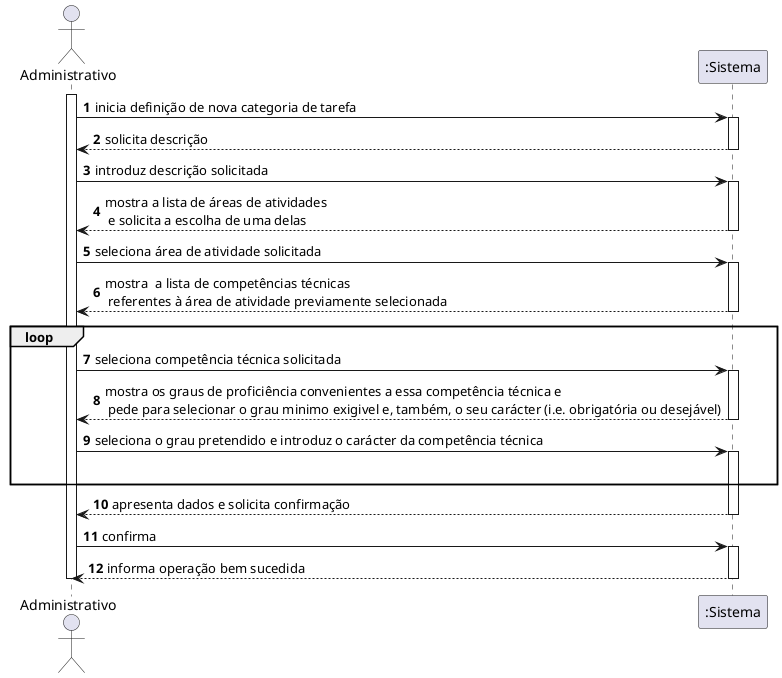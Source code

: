 @startuml
autonumber

actor "Administrativo" as ADM

participant ":Sistema" as SIST

activate ADM

ADM -> SIST : inicia definição de nova categoria de tarefa
activate SIST
SIST --> ADM : solicita descrição
deactivate SIST

ADM -> SIST : introduz descrição solicitada
activate SIST
SIST --> ADM : mostra a lista de áreas de atividades \n e solicita a escolha de uma delas
deactivate SIST

ADM -> SIST : seleciona área de atividade solicitada
activate SIST
SIST --> ADM : mostra  a lista de competências técnicas \n referentes à área de atividade previamente selecionada
deactivate SIST

loop
ADM -> SIST : seleciona competência técnica solicitada
activate SIST
SIST --> ADM : mostra os graus de proficiência convenientes a essa competência técnica e \n pede para selecionar o grau minimo exigivel e, também, o seu carácter (i.e. obrigatória ou desejável)
deactivate SIST

ADM -> SIST : seleciona o grau pretendido e introduz o carácter da competência técnica
|||
activate SIST
end loop
SIST --> ADM : apresenta dados e solicita confirmação
deactivate SIST

ADM -> SIST : confirma
activate SIST
SIST --> ADM : informa operação bem sucedida
deactivate SIST

deactivate ADM
@enduml